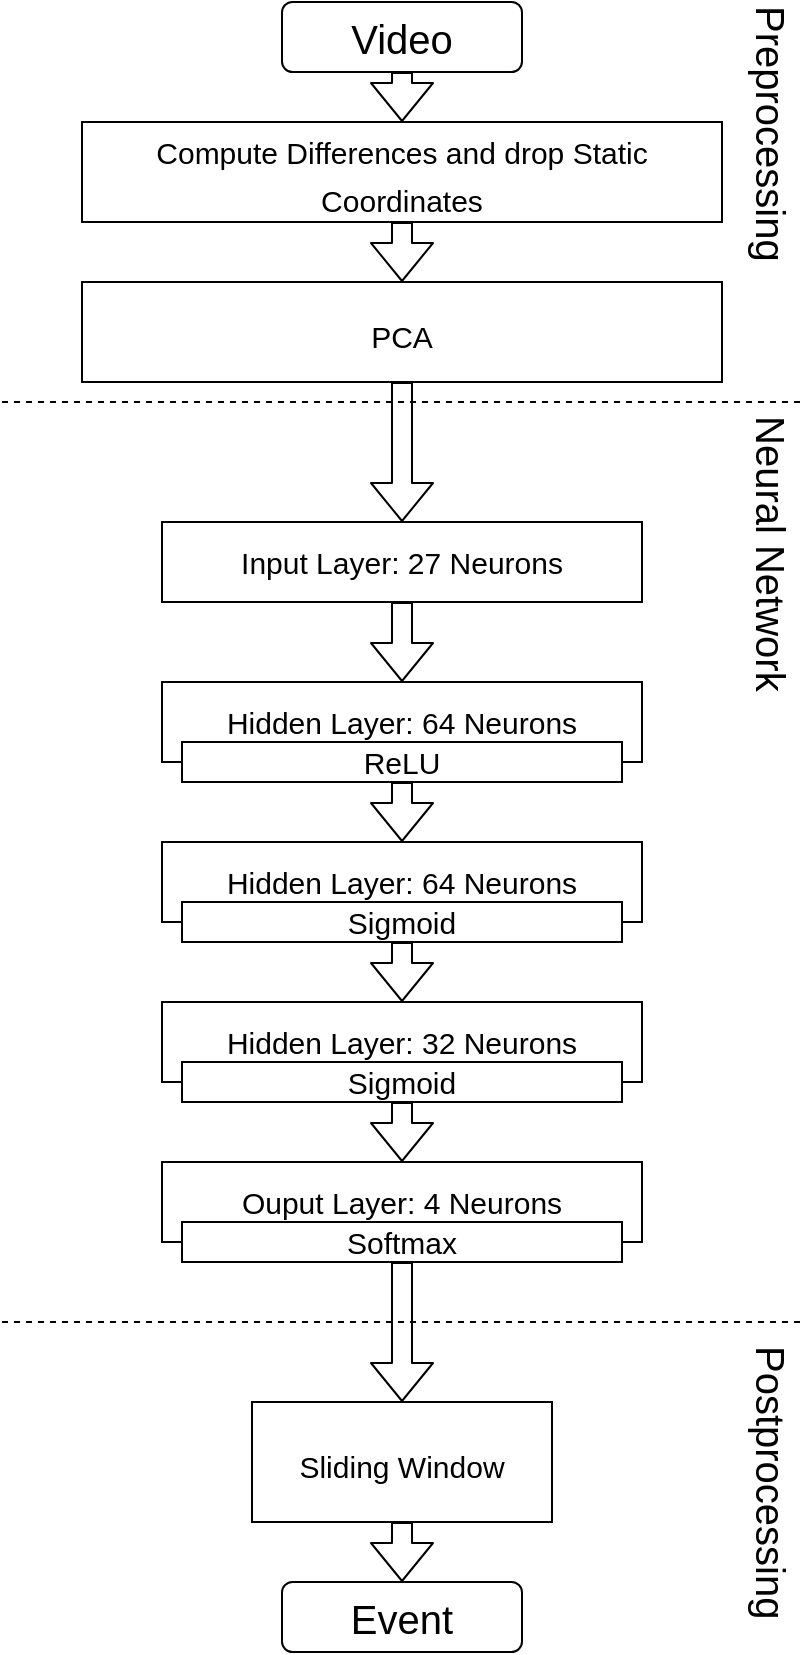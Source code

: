 <mxfile version="17.2.4"><diagram id="fdzqgcDXt7u4eTnAlkU-" name="Page-1"><mxGraphModel dx="1038" dy="536" grid="1" gridSize="10" guides="1" tooltips="1" connect="1" arrows="1" fold="1" page="1" pageScale="1" pageWidth="827" pageHeight="1169" math="0" shadow="0"><root><mxCell id="0"/><mxCell id="1" parent="0"/><mxCell id="Rn6eDhSczW2G0Du7scqo-4" value="&lt;font style=&quot;font-size: 15px&quot;&gt;Hidden Layer: 64 Neurons&lt;/font&gt;" style="rounded=0;whiteSpace=wrap;html=1;rotation=0;" vertex="1" parent="1"><mxGeometry x="320" y="340" width="240" height="40" as="geometry"/></mxCell><mxCell id="Rn6eDhSczW2G0Du7scqo-6" value="&lt;font style=&quot;font-size: 15px&quot;&gt;Input Layer: 27 Neurons&lt;/font&gt;" style="rounded=0;whiteSpace=wrap;html=1;rotation=0;" vertex="1" parent="1"><mxGeometry x="320" y="260" width="240" height="40" as="geometry"/></mxCell><mxCell id="Rn6eDhSczW2G0Du7scqo-7" value="&lt;font style=&quot;font-size: 15px&quot;&gt;Hidden Layer: 64 Neurons&lt;/font&gt;" style="rounded=0;whiteSpace=wrap;html=1;rotation=0;" vertex="1" parent="1"><mxGeometry x="320" y="420" width="240" height="40" as="geometry"/></mxCell><mxCell id="Rn6eDhSczW2G0Du7scqo-8" value="&lt;font style=&quot;font-size: 15px&quot;&gt;Hidden Layer: 32 Neurons&lt;/font&gt;" style="rounded=0;whiteSpace=wrap;html=1;rotation=0;" vertex="1" parent="1"><mxGeometry x="320" y="500" width="240" height="40" as="geometry"/></mxCell><mxCell id="Rn6eDhSczW2G0Du7scqo-9" value="" style="endArrow=none;dashed=1;html=1;rounded=1;" edge="1" parent="1"><mxGeometry width="50" height="50" relative="1" as="geometry"><mxPoint x="240" y="200" as="sourcePoint"/><mxPoint x="640" y="200" as="targetPoint"/></mxGeometry></mxCell><mxCell id="Rn6eDhSczW2G0Du7scqo-10" value="&lt;font style=&quot;font-size: 15px&quot;&gt;Ouput Layer: 4 Neurons&lt;/font&gt;" style="rounded=0;whiteSpace=wrap;html=1;rotation=0;" vertex="1" parent="1"><mxGeometry x="320" y="580" width="240" height="40" as="geometry"/></mxCell><mxCell id="Rn6eDhSczW2G0Du7scqo-12" value="&lt;font style=&quot;font-size: 15px&quot;&gt;ReLU&lt;/font&gt;" style="rounded=0;whiteSpace=wrap;html=1;" vertex="1" parent="1"><mxGeometry x="330" y="370" width="220" height="20" as="geometry"/></mxCell><mxCell id="Rn6eDhSczW2G0Du7scqo-13" value="&lt;font style=&quot;font-size: 15px&quot;&gt;Sigmoid&lt;/font&gt;" style="rounded=0;whiteSpace=wrap;html=1;" vertex="1" parent="1"><mxGeometry x="330" y="450" width="220" height="20" as="geometry"/></mxCell><mxCell id="Rn6eDhSczW2G0Du7scqo-14" value="&lt;font style=&quot;font-size: 15px&quot;&gt;Sigmoid&lt;/font&gt;" style="rounded=0;whiteSpace=wrap;html=1;" vertex="1" parent="1"><mxGeometry x="330" y="530" width="220" height="20" as="geometry"/></mxCell><mxCell id="Rn6eDhSczW2G0Du7scqo-15" value="&lt;font style=&quot;font-size: 15px&quot;&gt;Softmax&lt;/font&gt;" style="rounded=0;whiteSpace=wrap;html=1;" vertex="1" parent="1"><mxGeometry x="330" y="610" width="220" height="20" as="geometry"/></mxCell><mxCell id="Rn6eDhSczW2G0Du7scqo-16" value="&lt;div align=&quot;left&quot;&gt;&lt;font style=&quot;font-size: 20px&quot;&gt;Neural Network&lt;/font&gt;&lt;/div&gt;" style="text;html=1;strokeColor=none;fillColor=none;align=left;verticalAlign=middle;whiteSpace=wrap;rounded=0;rotation=90;" vertex="1" parent="1"><mxGeometry x="550" y="265" width="150" height="30" as="geometry"/></mxCell><mxCell id="Rn6eDhSczW2G0Du7scqo-18" value="&lt;div align=&quot;left&quot;&gt;&lt;font style=&quot;font-size: 20px&quot;&gt;Preprocessing&lt;/font&gt;&lt;/div&gt;" style="text;html=1;strokeColor=none;fillColor=none;align=left;verticalAlign=middle;whiteSpace=wrap;rounded=0;rotation=90;" vertex="1" parent="1"><mxGeometry x="550" y="60" width="150" height="30" as="geometry"/></mxCell><mxCell id="Rn6eDhSczW2G0Du7scqo-19" value="" style="shape=flexArrow;endArrow=classic;html=1;rounded=1;fontSize=20;entryX=0.5;entryY=0;entryDx=0;entryDy=0;exitX=0.5;exitY=1;exitDx=0;exitDy=0;" edge="1" parent="1" source="Rn6eDhSczW2G0Du7scqo-6" target="Rn6eDhSczW2G0Du7scqo-4"><mxGeometry width="50" height="50" relative="1" as="geometry"><mxPoint x="560" y="365" as="sourcePoint"/><mxPoint x="610" y="315" as="targetPoint"/></mxGeometry></mxCell><mxCell id="Rn6eDhSczW2G0Du7scqo-20" value="" style="shape=flexArrow;endArrow=classic;html=1;rounded=1;fontSize=20;exitX=0.5;exitY=1;exitDx=0;exitDy=0;" edge="1" parent="1" source="Rn6eDhSczW2G0Du7scqo-12" target="Rn6eDhSczW2G0Du7scqo-7"><mxGeometry width="50" height="50" relative="1" as="geometry"><mxPoint x="660" y="410" as="sourcePoint"/><mxPoint x="660" y="450" as="targetPoint"/></mxGeometry></mxCell><mxCell id="Rn6eDhSczW2G0Du7scqo-21" value="" style="shape=flexArrow;endArrow=classic;html=1;rounded=1;fontSize=20;exitX=0.5;exitY=1;exitDx=0;exitDy=0;entryX=0.5;entryY=0;entryDx=0;entryDy=0;" edge="1" parent="1" source="Rn6eDhSczW2G0Du7scqo-13" target="Rn6eDhSczW2G0Du7scqo-8"><mxGeometry width="50" height="50" relative="1" as="geometry"><mxPoint x="450" y="400" as="sourcePoint"/><mxPoint x="450" y="430" as="targetPoint"/></mxGeometry></mxCell><mxCell id="Rn6eDhSczW2G0Du7scqo-22" value="" style="shape=flexArrow;endArrow=classic;html=1;rounded=1;fontSize=20;exitX=0.5;exitY=1;exitDx=0;exitDy=0;entryX=0.5;entryY=0;entryDx=0;entryDy=0;" edge="1" parent="1" source="Rn6eDhSczW2G0Du7scqo-14" target="Rn6eDhSczW2G0Du7scqo-10"><mxGeometry width="50" height="50" relative="1" as="geometry"><mxPoint x="520" y="555" as="sourcePoint"/><mxPoint x="690" y="585" as="targetPoint"/></mxGeometry></mxCell><mxCell id="Rn6eDhSczW2G0Du7scqo-24" value="Video" style="rounded=1;whiteSpace=wrap;html=1;fontSize=20;" vertex="1" parent="1"><mxGeometry x="380" width="120" height="35" as="geometry"/></mxCell><mxCell id="Rn6eDhSczW2G0Du7scqo-25" value="&lt;font style=&quot;font-size: 15px&quot;&gt;Compute Differences and drop Static Coordinates&lt;/font&gt;" style="rounded=0;whiteSpace=wrap;html=1;fontSize=20;" vertex="1" parent="1"><mxGeometry x="280" y="60" width="320" height="50" as="geometry"/></mxCell><mxCell id="Rn6eDhSczW2G0Du7scqo-26" value="" style="shape=flexArrow;endArrow=classic;html=1;rounded=1;fontSize=20;exitX=0.5;exitY=1;exitDx=0;exitDy=0;entryX=0.5;entryY=0;entryDx=0;entryDy=0;" edge="1" parent="1" source="Rn6eDhSczW2G0Du7scqo-24" target="Rn6eDhSczW2G0Du7scqo-25"><mxGeometry width="50" height="50" relative="1" as="geometry"><mxPoint x="450" y="265" as="sourcePoint"/><mxPoint x="440" y="50" as="targetPoint"/></mxGeometry></mxCell><mxCell id="Rn6eDhSczW2G0Du7scqo-27" value="&lt;font style=&quot;font-size: 15px&quot;&gt;PCA&lt;/font&gt;" style="rounded=0;whiteSpace=wrap;html=1;fontSize=20;" vertex="1" parent="1"><mxGeometry x="280" y="140" width="320" height="50" as="geometry"/></mxCell><mxCell id="Rn6eDhSczW2G0Du7scqo-28" value="" style="shape=flexArrow;endArrow=classic;html=1;rounded=1;fontSize=20;exitX=0.5;exitY=1;exitDx=0;exitDy=0;entryX=0.5;entryY=0;entryDx=0;entryDy=0;" edge="1" parent="1" source="Rn6eDhSczW2G0Du7scqo-25" target="Rn6eDhSczW2G0Du7scqo-27"><mxGeometry width="50" height="50" relative="1" as="geometry"><mxPoint x="450" y="45" as="sourcePoint"/><mxPoint x="450" y="70" as="targetPoint"/></mxGeometry></mxCell><mxCell id="Rn6eDhSczW2G0Du7scqo-29" value="" style="shape=flexArrow;endArrow=classic;html=1;rounded=1;fontSize=20;exitX=0.5;exitY=1;exitDx=0;exitDy=0;entryX=0.5;entryY=0;entryDx=0;entryDy=0;" edge="1" parent="1" source="Rn6eDhSczW2G0Du7scqo-27" target="Rn6eDhSczW2G0Du7scqo-6"><mxGeometry width="50" height="50" relative="1" as="geometry"><mxPoint x="450" y="120" as="sourcePoint"/><mxPoint x="450" y="150" as="targetPoint"/></mxGeometry></mxCell><mxCell id="Rn6eDhSczW2G0Du7scqo-30" value="" style="endArrow=none;dashed=1;html=1;rounded=1;" edge="1" parent="1"><mxGeometry width="50" height="50" relative="1" as="geometry"><mxPoint x="240" y="660" as="sourcePoint"/><mxPoint x="640" y="660" as="targetPoint"/></mxGeometry></mxCell><mxCell id="Rn6eDhSczW2G0Du7scqo-31" value="&lt;font style=&quot;font-size: 20px&quot;&gt;Postprocessing&lt;/font&gt;" style="text;html=1;strokeColor=none;fillColor=none;align=left;verticalAlign=middle;whiteSpace=wrap;rounded=0;rotation=90;" vertex="1" parent="1"><mxGeometry x="550" y="730" width="150" height="30" as="geometry"/></mxCell><mxCell id="Rn6eDhSczW2G0Du7scqo-32" value="&lt;font style=&quot;font-size: 15px&quot;&gt;Sliding&lt;/font&gt;&lt;font style=&quot;font-size: 15px&quot;&gt; &lt;font style=&quot;font-size: 15px&quot;&gt;Window&lt;/font&gt;&lt;/font&gt;" style="rounded=0;whiteSpace=wrap;html=1;fontSize=20;" vertex="1" parent="1"><mxGeometry x="365" y="700" width="150" height="60" as="geometry"/></mxCell><mxCell id="Rn6eDhSczW2G0Du7scqo-33" value="&lt;div&gt;Event&lt;/div&gt;" style="rounded=1;whiteSpace=wrap;html=1;fontSize=20;" vertex="1" parent="1"><mxGeometry x="380" y="790" width="120" height="35" as="geometry"/></mxCell><mxCell id="Rn6eDhSczW2G0Du7scqo-34" value="" style="shape=flexArrow;endArrow=classic;html=1;rounded=1;fontSize=20;exitX=0.5;exitY=1;exitDx=0;exitDy=0;entryX=0.5;entryY=0;entryDx=0;entryDy=0;" edge="1" parent="1" source="Rn6eDhSczW2G0Du7scqo-15" target="Rn6eDhSczW2G0Du7scqo-32"><mxGeometry width="50" height="50" relative="1" as="geometry"><mxPoint x="450" y="560" as="sourcePoint"/><mxPoint x="450" y="590" as="targetPoint"/></mxGeometry></mxCell><mxCell id="Rn6eDhSczW2G0Du7scqo-35" value="" style="shape=flexArrow;endArrow=classic;html=1;rounded=1;fontSize=20;exitX=0.5;exitY=1;exitDx=0;exitDy=0;entryX=0.5;entryY=0;entryDx=0;entryDy=0;" edge="1" parent="1" source="Rn6eDhSczW2G0Du7scqo-32" target="Rn6eDhSczW2G0Du7scqo-33"><mxGeometry width="50" height="50" relative="1" as="geometry"><mxPoint x="460" y="570" as="sourcePoint"/><mxPoint x="460" y="600" as="targetPoint"/></mxGeometry></mxCell></root></mxGraphModel></diagram></mxfile>